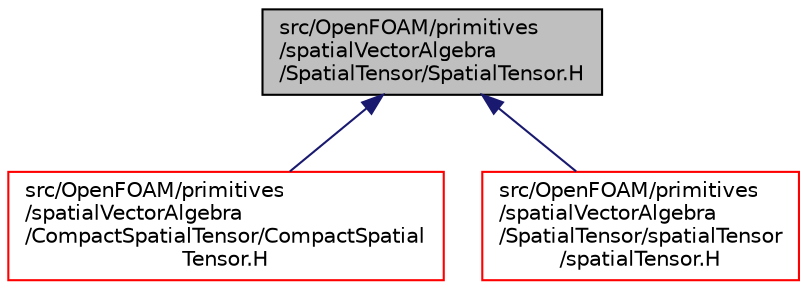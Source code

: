 digraph "src/OpenFOAM/primitives/spatialVectorAlgebra/SpatialTensor/SpatialTensor.H"
{
  bgcolor="transparent";
  edge [fontname="Helvetica",fontsize="10",labelfontname="Helvetica",labelfontsize="10"];
  node [fontname="Helvetica",fontsize="10",shape=record];
  Node1 [label="src/OpenFOAM/primitives\l/spatialVectorAlgebra\l/SpatialTensor/SpatialTensor.H",height=0.2,width=0.4,color="black", fillcolor="grey75", style="filled" fontcolor="black"];
  Node1 -> Node2 [dir="back",color="midnightblue",fontsize="10",style="solid",fontname="Helvetica"];
  Node2 [label="src/OpenFOAM/primitives\l/spatialVectorAlgebra\l/CompactSpatialTensor/CompactSpatial\lTensor.H",height=0.2,width=0.4,color="red",URL="$CompactSpatialTensor_8H.html"];
  Node1 -> Node3 [dir="back",color="midnightblue",fontsize="10",style="solid",fontname="Helvetica"];
  Node3 [label="src/OpenFOAM/primitives\l/spatialVectorAlgebra\l/SpatialTensor/spatialTensor\l/spatialTensor.H",height=0.2,width=0.4,color="red",URL="$spatialTensor_8H.html"];
}

